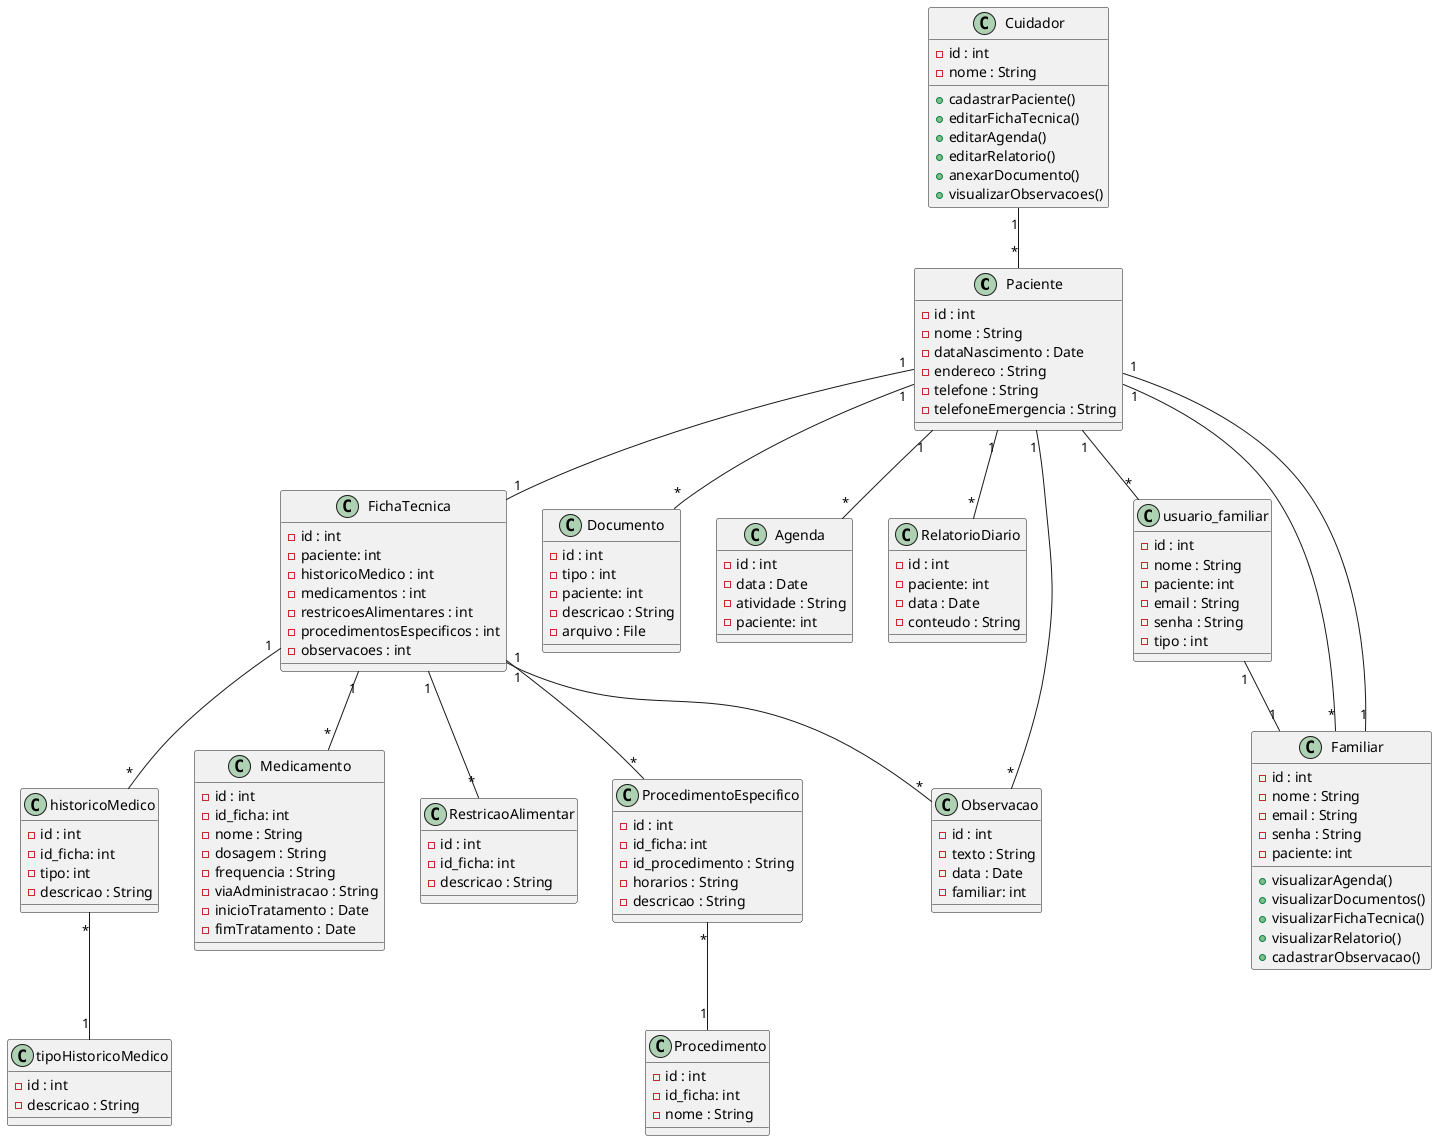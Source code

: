 @startuml
class Paciente {
  -id : int
  -nome : String
  -dataNascimento : Date
  -endereco : String
  -telefone : String
  -telefoneEmergencia : String
}

class FichaTecnica {
  -id : int
  -paciente: int
  -historicoMedico : int
  -medicamentos : int
  -restricoesAlimentares : int
  -procedimentosEspecificos : int
  -observacoes : int
}

  ' Mobilidade: Verificar a capacidade de locomoção. 
  ' Atividades de Vida Diária (AVDs): Avaliar a autonomia para atividades como banho, alimentação, vestir-se e uso do banheiro. 
  ' Atividades Instrumentais de Vida Diária (AIVDs): Avaliar a capacidade de gerir o lar, como fazer compras, usar o telefone, gerenciar finanças. 
  ' Presença de Cuidador: Se sim, especificar a jornada e as funções do cuidador. 

class tipoHistoricoMedico {
  -id : int
  -descricao : String
}

  ' Doenças atuais e pregressas, Cirurgias, Alergias, Histórico familiar

class historicoMedico {
  -id : int
  -id_ficha: int
  -tipo: int
  -descricao : String
}

class Medicamento {
  -id : int
  -id_ficha: int
  -nome : String
  -dosagem : String
  -frequencia : String
  -viaAdministracao : String
  -inicioTratamento : Date
  -fimTratamento : Date
}

class RestricaoAlimentar {
  -id : int
  -id_ficha: int
  -descricao : String
}

class ProcedimentoEspecifico {
  -id : int
  -id_ficha: int
  -id_procedimento : String
  -horarios : String
  -descricao : String
}

class Procedimento {
  -id : int
  -id_ficha: int
  -nome : String
}

class Documento {
  -id : int
  -tipo : int
  -paciente: int
  -descricao : String
  -arquivo : File
}

class Agenda {
  -id : int
  -data : Date
  -atividade : String
  -paciente: int
}

class RelatorioDiario {
  -id : int
  -paciente: int
  -data : Date
  -conteudo : String
}

class Observacao {
  -id : int
  -texto : String
  -data : Date
  -familiar: int
}

class usuario_familiar {
  -id : int
  -nome : String
  -paciente: int
  -email : String
  -senha : String
  -tipo : int
}

class Cuidador {
  -id : int
  -nome : String
  +cadastrarPaciente()
  +editarFichaTecnica()
  +editarAgenda()
  +editarRelatorio()
  +anexarDocumento()
  +visualizarObservacoes()
}

class Familiar {
  -id : int
  -nome : String
  -email : String
  -senha : String
  -paciente: int
  +visualizarAgenda()
  +visualizarDocumentos()
  +visualizarFichaTecnica()
  +visualizarRelatorio()
  +cadastrarObservacao()
}

' -----------------------------
' RELACIONAMENTOS
' -----------------------------
Paciente "1" -- "1" FichaTecnica
Paciente "1" -- "*" Documento
Paciente "1" -- "*" Agenda
Paciente "1" -- "*" RelatorioDiario
Paciente "1" -- "*" Observacao
Paciente "1" -- "*" usuario_familiar
Paciente "1" -- "*" Familiar

FichaTecnica "1" -- "*" historicoMedico
historicoMedico "*" -- "1" tipoHistoricoMedico
FichaTecnica "1" -- "*" Medicamento
FichaTecnica "1" -- "*" RestricaoAlimentar
FichaTecnica "1" -- "*" ProcedimentoEspecifico
ProcedimentoEspecifico "*" -- "1" Procedimento
FichaTecnica "1" -- "*" Observacao

usuario_familiar "1" -- "1" Familiar

Cuidador "1" -- "*" Paciente
Familiar "1" -- "1" Paciente
@enduml